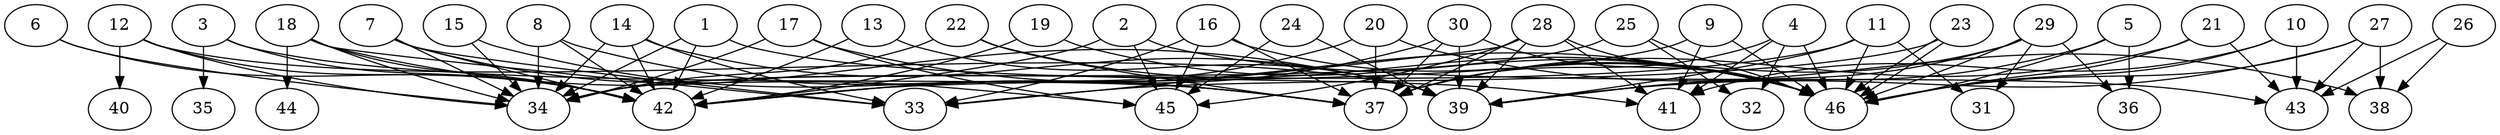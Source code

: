 // DAG (tier=3-complex, mode=compute, n=46, ccr=0.472, fat=0.845, density=0.612, regular=0.377, jump=0.319, mindata=1048576, maxdata=16777216)
// DAG automatically generated by daggen at Sun Aug 24 16:33:34 2025
// /home/ermia/Project/Environments/daggen/bin/daggen --dot --ccr 0.472 --fat 0.845 --regular 0.377 --density 0.612 --jump 0.319 --mindata 1048576 --maxdata 16777216 -n 46 
digraph G {
  1 [size="1024894975975530430464", alpha="0.10", expect_size="512447487987765215232"]
  1 -> 34 [size ="813222831587328"]
  1 -> 41 [size ="813222831587328"]
  1 -> 42 [size ="813222831587328"]
  2 [size="3122963502536339456", alpha="0.13", expect_size="1561481751268169728"]
  2 -> 42 [size ="1907117179011072"]
  2 -> 43 [size ="1907117179011072"]
  2 -> 45 [size ="1907117179011072"]
  3 [size="2173043637736991358976", alpha="0.17", expect_size="1086521818868495679488"]
  3 -> 35 [size ="1342153800286208"]
  3 -> 37 [size ="1342153800286208"]
  3 -> 42 [size ="1342153800286208"]
  4 [size="1364510183546450176", alpha="0.13", expect_size="682255091773225088"]
  4 -> 32 [size ="1201124145102848"]
  4 -> 37 [size ="1201124145102848"]
  4 -> 41 [size ="1201124145102848"]
  4 -> 46 [size ="1201124145102848"]
  5 [size="128972555565500727296", alpha="0.08", expect_size="64486277782750363648"]
  5 -> 36 [size ="204215259496448"]
  5 -> 39 [size ="204215259496448"]
  5 -> 46 [size ="204215259496448"]
  6 [size="4615954228077133824", alpha="0.18", expect_size="2307977114038566912"]
  6 -> 34 [size ="22178439364608"]
  6 -> 42 [size ="22178439364608"]
  7 [size="43709435494793216000", alpha="0.04", expect_size="21854717747396608000"]
  7 -> 33 [size ="99267431628800"]
  7 -> 34 [size ="99267431628800"]
  7 -> 42 [size ="99267431628800"]
  7 -> 45 [size ="99267431628800"]
  8 [size="156363370223277568", alpha="0.15", expect_size="78181685111638784"]
  8 -> 34 [size ="128245877964800"]
  8 -> 37 [size ="128245877964800"]
  8 -> 42 [size ="128245877964800"]
  9 [size="211129552460578816000", alpha="0.05", expect_size="105564776230289408000"]
  9 -> 41 [size ="283654278348800"]
  9 -> 42 [size ="283654278348800"]
  9 -> 46 [size ="283654278348800"]
  10 [size="1398467311915953920", alpha="0.04", expect_size="699233655957976960"]
  10 -> 41 [size ="487718912000000"]
  10 -> 43 [size ="487718912000000"]
  10 -> 46 [size ="487718912000000"]
  11 [size="1502477009324867584000", alpha="0.07", expect_size="751238504662433792000"]
  11 -> 31 [size ="1049450302668800"]
  11 -> 34 [size ="1049450302668800"]
  11 -> 39 [size ="1049450302668800"]
  11 -> 46 [size ="1049450302668800"]
  12 [size="904702429738565632000", alpha="0.16", expect_size="452351214869282816000"]
  12 -> 34 [size ="748331152179200"]
  12 -> 39 [size ="748331152179200"]
  12 -> 40 [size ="748331152179200"]
  12 -> 42 [size ="748331152179200"]
  13 [size="391845848254001472", alpha="0.08", expect_size="195922924127000736"]
  13 -> 39 [size ="359782372343808"]
  13 -> 42 [size ="359782372343808"]
  14 [size="8066641380226138", alpha="0.08", expect_size="4033320690113069"]
  14 -> 33 [size ="197076998684672"]
  14 -> 34 [size ="197076998684672"]
  14 -> 39 [size ="197076998684672"]
  14 -> 42 [size ="197076998684672"]
  15 [size="18120157918396416000", alpha="0.06", expect_size="9060078959198208000"]
  15 -> 34 [size ="55190539468800"]
  15 -> 37 [size ="55190539468800"]
  16 [size="18288273988157080", alpha="0.13", expect_size="9144136994078540"]
  16 -> 33 [size ="353329007820800"]
  16 -> 37 [size ="353329007820800"]
  16 -> 45 [size ="353329007820800"]
  16 -> 46 [size ="353329007820800"]
  17 [size="34622679048238088", alpha="0.03", expect_size="17311339524119044"]
  17 -> 34 [size ="1293579758600192"]
  17 -> 45 [size ="1293579758600192"]
  17 -> 46 [size ="1293579758600192"]
  18 [size="14498977044339182", alpha="0.19", expect_size="7249488522169591"]
  18 -> 33 [size ="281317681922048"]
  18 -> 34 [size ="281317681922048"]
  18 -> 39 [size ="281317681922048"]
  18 -> 42 [size ="281317681922048"]
  18 -> 44 [size ="281317681922048"]
  19 [size="672834569603231", alpha="0.12", expect_size="336417284801615"]
  19 -> 42 [size ="21609263923200"]
  19 -> 46 [size ="21609263923200"]
  20 [size="66265678102644912", alpha="0.07", expect_size="33132839051322456"]
  20 -> 37 [size ="2205040982884352"]
  20 -> 38 [size ="2205040982884352"]
  20 -> 42 [size ="2205040982884352"]
  21 [size="1617738801151744147456", alpha="0.19", expect_size="808869400575872073728"]
  21 -> 37 [size ="1102458512211968"]
  21 -> 43 [size ="1102458512211968"]
  21 -> 46 [size ="1102458512211968"]
  22 [size="57562068046268552", alpha="0.06", expect_size="28781034023134276"]
  22 -> 34 [size ="117273754861568"]
  22 -> 37 [size ="117273754861568"]
  22 -> 46 [size ="117273754861568"]
  23 [size="7888395046188220416", alpha="0.08", expect_size="3944197523094110208"]
  23 -> 33 [size ="31701690482688"]
  23 -> 46 [size ="31701690482688"]
  23 -> 46 [size ="31701690482688"]
  24 [size="52999985364462432", alpha="0.09", expect_size="26499992682231216"]
  24 -> 39 [size ="1246923495309312"]
  24 -> 45 [size ="1246923495309312"]
  25 [size="6163059853735542784", alpha="0.05", expect_size="3081529926867771392"]
  25 -> 32 [size ="2050622278860800"]
  25 -> 34 [size ="2050622278860800"]
  25 -> 46 [size ="2050622278860800"]
  26 [size="2165321995911688093696", alpha="0.16", expect_size="1082660997955844046848"]
  26 -> 38 [size ="1338972462645248"]
  26 -> 43 [size ="1338972462645248"]
  27 [size="837325997038587520", alpha="0.08", expect_size="418662998519293760"]
  27 -> 38 [size ="453050271531008"]
  27 -> 39 [size ="453050271531008"]
  27 -> 43 [size ="453050271531008"]
  27 -> 46 [size ="453050271531008"]
  28 [size="109293563947479328", alpha="0.13", expect_size="54646781973739664"]
  28 -> 33 [size ="2140509996843008"]
  28 -> 37 [size ="2140509996843008"]
  28 -> 39 [size ="2140509996843008"]
  28 -> 41 [size ="2140509996843008"]
  28 -> 45 [size ="2140509996843008"]
  28 -> 46 [size ="2140509996843008"]
  29 [size="297196049958606733312", alpha="0.11", expect_size="148598024979303366656"]
  29 -> 31 [size ="356274994675712"]
  29 -> 36 [size ="356274994675712"]
  29 -> 37 [size ="356274994675712"]
  29 -> 39 [size ="356274994675712"]
  29 -> 46 [size ="356274994675712"]
  30 [size="45309418485969536", alpha="0.12", expect_size="22654709242984768"]
  30 -> 37 [size ="763620698882048"]
  30 -> 39 [size ="763620698882048"]
  30 -> 42 [size ="763620698882048"]
  30 -> 46 [size ="763620698882048"]
  31 [size="49747310038073712", alpha="0.12", expect_size="24873655019036856"]
  32 [size="4633862029837319798784", alpha="0.19", expect_size="2316931014918659899392"]
  33 [size="100161005466074784", alpha="0.17", expect_size="50080502733037392"]
  34 [size="1774404856129972480", alpha="0.02", expect_size="887202428064986240"]
  35 [size="2469571835461632000", alpha="0.20", expect_size="1234785917730816000"]
  36 [size="1553503952659904256", alpha="0.03", expect_size="776751976329952128"]
  37 [size="1314211071370345728", alpha="0.06", expect_size="657105535685172864"]
  38 [size="36418995928455708672", alpha="0.00", expect_size="18209497964227854336"]
  39 [size="107240544098341536", alpha="0.17", expect_size="53620272049170768"]
  40 [size="1645651436829744", alpha="0.03", expect_size="822825718414872"]
  41 [size="140794554872038592", alpha="0.01", expect_size="70397277436019296"]
  42 [size="1104579102349693696", alpha="0.09", expect_size="552289551174846848"]
  43 [size="2324086976348869632", alpha="0.09", expect_size="1162043488174434816"]
  44 [size="1349695061813054976", alpha="0.14", expect_size="674847530906527488"]
  45 [size="365293254217731648", alpha="0.10", expect_size="182646627108865824"]
  46 [size="2454448620727129079808", alpha="0.13", expect_size="1227224310363564539904"]
}
